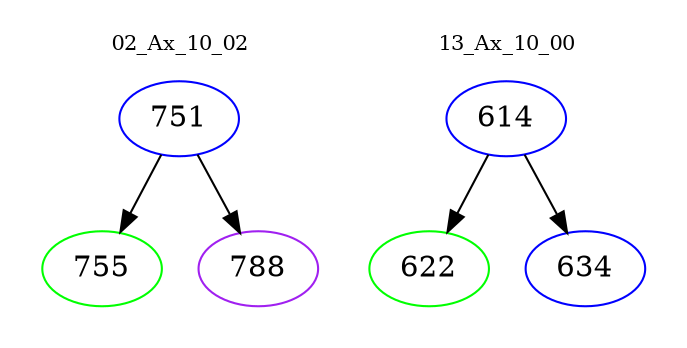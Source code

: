 digraph{
subgraph cluster_0 {
color = white
label = "02_Ax_10_02";
fontsize=10;
T0_751 [label="751", color="blue"]
T0_751 -> T0_755 [color="black"]
T0_755 [label="755", color="green"]
T0_751 -> T0_788 [color="black"]
T0_788 [label="788", color="purple"]
}
subgraph cluster_1 {
color = white
label = "13_Ax_10_00";
fontsize=10;
T1_614 [label="614", color="blue"]
T1_614 -> T1_622 [color="black"]
T1_622 [label="622", color="green"]
T1_614 -> T1_634 [color="black"]
T1_634 [label="634", color="blue"]
}
}
